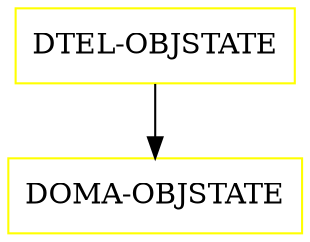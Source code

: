 digraph G {
  "DTEL-OBJSTATE" [shape=box,color=yellow];
  "DOMA-OBJSTATE" [shape=box,color=yellow,URL="./DOMA_OBJSTATE.html"];
  "DTEL-OBJSTATE" -> "DOMA-OBJSTATE";
}
